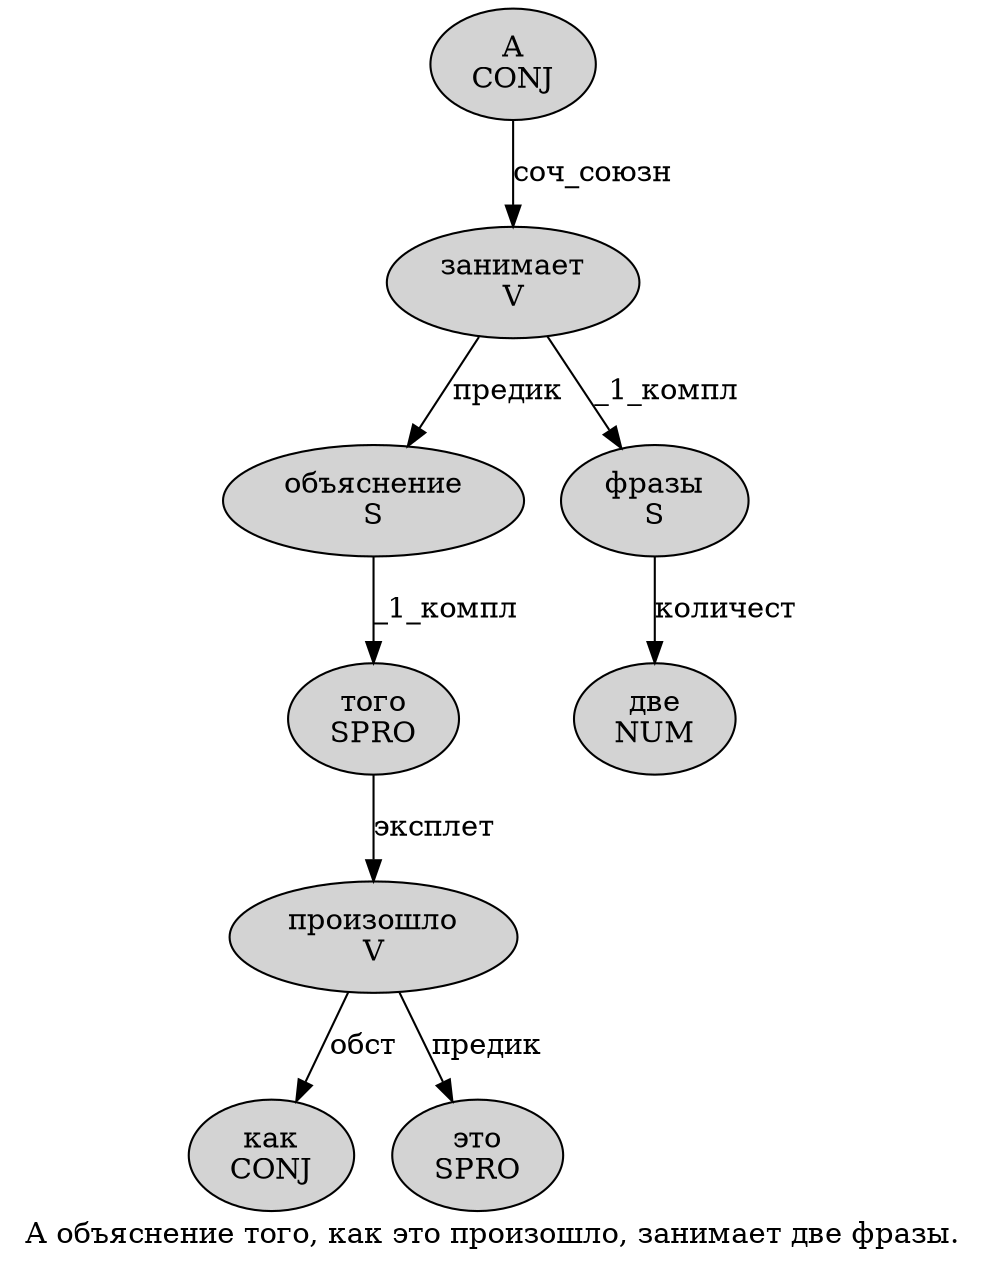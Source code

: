 digraph SENTENCE_4238 {
	graph [label="А объяснение того, как это произошло, занимает две фразы."]
	node [style=filled]
		0 [label="А
CONJ" color="" fillcolor=lightgray penwidth=1 shape=ellipse]
		1 [label="объяснение
S" color="" fillcolor=lightgray penwidth=1 shape=ellipse]
		2 [label="того
SPRO" color="" fillcolor=lightgray penwidth=1 shape=ellipse]
		4 [label="как
CONJ" color="" fillcolor=lightgray penwidth=1 shape=ellipse]
		5 [label="это
SPRO" color="" fillcolor=lightgray penwidth=1 shape=ellipse]
		6 [label="произошло
V" color="" fillcolor=lightgray penwidth=1 shape=ellipse]
		8 [label="занимает
V" color="" fillcolor=lightgray penwidth=1 shape=ellipse]
		9 [label="две
NUM" color="" fillcolor=lightgray penwidth=1 shape=ellipse]
		10 [label="фразы
S" color="" fillcolor=lightgray penwidth=1 shape=ellipse]
			1 -> 2 [label="_1_компл"]
			2 -> 6 [label="эксплет"]
			8 -> 1 [label="предик"]
			8 -> 10 [label="_1_компл"]
			10 -> 9 [label="количест"]
			0 -> 8 [label="соч_союзн"]
			6 -> 4 [label="обст"]
			6 -> 5 [label="предик"]
}
